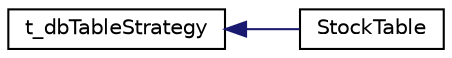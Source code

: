 digraph "Graphical Class Hierarchy"
{
 // LATEX_PDF_SIZE
  edge [fontname="Helvetica",fontsize="10",labelfontname="Helvetica",labelfontsize="10"];
  node [fontname="Helvetica",fontsize="10",shape=record];
  rankdir="LR";
  Node0 [label="t_dbTableStrategy",height=0.2,width=0.4,color="black", fillcolor="white", style="filled",URL="$classt__dbTableStrategy.html",tooltip=" "];
  Node0 -> Node1 [dir="back",color="midnightblue",fontsize="10",style="solid",fontname="Helvetica"];
  Node1 [label="StockTable",height=0.2,width=0.4,color="black", fillcolor="white", style="filled",URL="$classStockTable.html",tooltip=" "];
}
